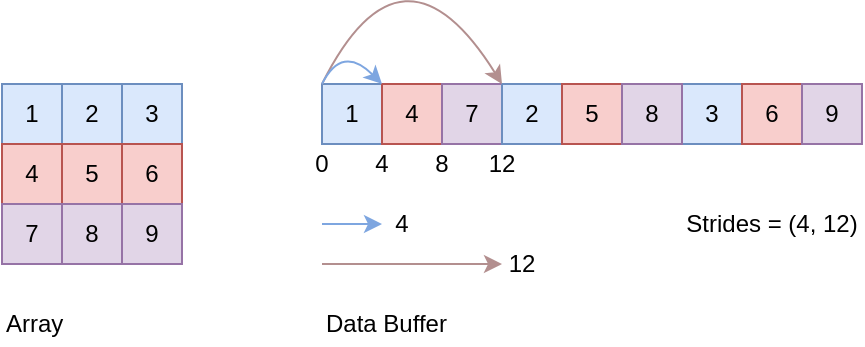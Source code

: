 <mxfile version="13.0.3" type="device"><diagram id="I-qJWanbIO9kbO5lfs7m" name="Page-1"><mxGraphModel dx="946" dy="613" grid="1" gridSize="10" guides="1" tooltips="1" connect="1" arrows="1" fold="1" page="1" pageScale="1" pageWidth="850" pageHeight="1100" math="0" shadow="0"><root><mxCell id="0"/><mxCell id="1" parent="0"/><mxCell id="Gix7Po1SfVu2nvXZ_3_9-1" value="1" style="rounded=0;whiteSpace=wrap;html=1;fillColor=#dae8fc;strokeColor=#6c8ebf;" parent="1" vertex="1"><mxGeometry x="20" y="60" width="30" height="30" as="geometry"/></mxCell><mxCell id="Gix7Po1SfVu2nvXZ_3_9-2" value="2" style="rounded=0;whiteSpace=wrap;html=1;fillColor=#dae8fc;strokeColor=#6c8ebf;" parent="1" vertex="1"><mxGeometry x="50" y="60" width="30" height="30" as="geometry"/></mxCell><mxCell id="Gix7Po1SfVu2nvXZ_3_9-3" value="3" style="rounded=0;whiteSpace=wrap;html=1;fillColor=#dae8fc;strokeColor=#6c8ebf;" parent="1" vertex="1"><mxGeometry x="80" y="60" width="30" height="30" as="geometry"/></mxCell><mxCell id="Gix7Po1SfVu2nvXZ_3_9-7" value="4" style="rounded=0;whiteSpace=wrap;html=1;fillColor=#f8cecc;strokeColor=#b85450;" parent="1" vertex="1"><mxGeometry x="20" y="90" width="30" height="30" as="geometry"/></mxCell><mxCell id="Gix7Po1SfVu2nvXZ_3_9-8" value="5" style="rounded=0;whiteSpace=wrap;html=1;fillColor=#f8cecc;strokeColor=#b85450;" parent="1" vertex="1"><mxGeometry x="50" y="90" width="30" height="30" as="geometry"/></mxCell><mxCell id="Gix7Po1SfVu2nvXZ_3_9-9" value="6" style="rounded=0;whiteSpace=wrap;html=1;fillColor=#f8cecc;strokeColor=#b85450;" parent="1" vertex="1"><mxGeometry x="80" y="90" width="30" height="30" as="geometry"/></mxCell><mxCell id="Gix7Po1SfVu2nvXZ_3_9-10" value="7" style="rounded=0;whiteSpace=wrap;html=1;fillColor=#e1d5e7;strokeColor=#9673a6;" parent="1" vertex="1"><mxGeometry x="20" y="120" width="30" height="30" as="geometry"/></mxCell><mxCell id="Gix7Po1SfVu2nvXZ_3_9-11" value="8" style="rounded=0;whiteSpace=wrap;html=1;fillColor=#e1d5e7;strokeColor=#9673a6;" parent="1" vertex="1"><mxGeometry x="50" y="120" width="30" height="30" as="geometry"/></mxCell><mxCell id="Gix7Po1SfVu2nvXZ_3_9-12" value="9" style="rounded=0;whiteSpace=wrap;html=1;fillColor=#e1d5e7;strokeColor=#9673a6;" parent="1" vertex="1"><mxGeometry x="80" y="120" width="30" height="30" as="geometry"/></mxCell><mxCell id="Gix7Po1SfVu2nvXZ_3_9-13" value="1" style="rounded=0;whiteSpace=wrap;html=1;fillColor=#dae8fc;strokeColor=#6c8ebf;" parent="1" vertex="1"><mxGeometry x="180" y="60" width="30" height="30" as="geometry"/></mxCell><mxCell id="Gix7Po1SfVu2nvXZ_3_9-14" value="4" style="rounded=0;whiteSpace=wrap;html=1;fillColor=#f8cecc;strokeColor=#b85450;" parent="1" vertex="1"><mxGeometry x="210" y="60" width="30" height="30" as="geometry"/></mxCell><mxCell id="Gix7Po1SfVu2nvXZ_3_9-15" value="7" style="rounded=0;whiteSpace=wrap;html=1;fillColor=#e1d5e7;strokeColor=#9673a6;" parent="1" vertex="1"><mxGeometry x="240" y="60" width="30" height="30" as="geometry"/></mxCell><mxCell id="Gix7Po1SfVu2nvXZ_3_9-16" value="3" style="rounded=0;whiteSpace=wrap;html=1;fillColor=#dae8fc;strokeColor=#6c8ebf;" parent="1" vertex="1"><mxGeometry x="360" y="60" width="30" height="30" as="geometry"/></mxCell><mxCell id="Gix7Po1SfVu2nvXZ_3_9-17" value="6" style="rounded=0;whiteSpace=wrap;html=1;fillColor=#f8cecc;strokeColor=#b85450;" parent="1" vertex="1"><mxGeometry x="390" y="60" width="30" height="30" as="geometry"/></mxCell><mxCell id="Gix7Po1SfVu2nvXZ_3_9-18" value="9" style="rounded=0;whiteSpace=wrap;html=1;fillColor=#e1d5e7;strokeColor=#9673a6;" parent="1" vertex="1"><mxGeometry x="420" y="60" width="30" height="30" as="geometry"/></mxCell><mxCell id="Gix7Po1SfVu2nvXZ_3_9-19" value="2" style="rounded=0;whiteSpace=wrap;html=1;fillColor=#dae8fc;strokeColor=#6c8ebf;" parent="1" vertex="1"><mxGeometry x="270" y="60" width="30" height="30" as="geometry"/></mxCell><mxCell id="Gix7Po1SfVu2nvXZ_3_9-20" value="5" style="rounded=0;whiteSpace=wrap;html=1;fillColor=#f8cecc;strokeColor=#b85450;" parent="1" vertex="1"><mxGeometry x="300" y="60" width="30" height="30" as="geometry"/></mxCell><mxCell id="Gix7Po1SfVu2nvXZ_3_9-21" value="8" style="rounded=0;whiteSpace=wrap;html=1;fillColor=#e1d5e7;strokeColor=#9673a6;" parent="1" vertex="1"><mxGeometry x="330" y="60" width="30" height="30" as="geometry"/></mxCell><mxCell id="Gix7Po1SfVu2nvXZ_3_9-22" value="" style="endArrow=classic;html=1;exitX=0;exitY=0;exitDx=0;exitDy=0;entryX=0;entryY=0;entryDx=0;entryDy=0;curved=1;strokeColor=#B38F8F;" parent="1" source="Gix7Po1SfVu2nvXZ_3_9-13" target="Gix7Po1SfVu2nvXZ_3_9-19" edge="1"><mxGeometry width="50" height="50" relative="1" as="geometry"><mxPoint x="140" y="230" as="sourcePoint"/><mxPoint x="190" y="180" as="targetPoint"/><Array as="points"><mxPoint x="220" y="-20"/></Array></mxGeometry></mxCell><mxCell id="Gix7Po1SfVu2nvXZ_3_9-24" value="0" style="text;html=1;strokeColor=none;fillColor=none;align=center;verticalAlign=middle;whiteSpace=wrap;rounded=0;" parent="1" vertex="1"><mxGeometry x="170" y="90" width="20" height="20" as="geometry"/></mxCell><mxCell id="Gix7Po1SfVu2nvXZ_3_9-26" value="4" style="text;html=1;strokeColor=none;fillColor=none;align=center;verticalAlign=middle;whiteSpace=wrap;rounded=0;" parent="1" vertex="1"><mxGeometry x="200" y="90" width="20" height="20" as="geometry"/></mxCell><mxCell id="Gix7Po1SfVu2nvXZ_3_9-27" value="8" style="text;html=1;strokeColor=none;fillColor=none;align=center;verticalAlign=middle;whiteSpace=wrap;rounded=0;" parent="1" vertex="1"><mxGeometry x="230" y="90" width="20" height="20" as="geometry"/></mxCell><mxCell id="Gix7Po1SfVu2nvXZ_3_9-28" value="12" style="text;html=1;strokeColor=none;fillColor=none;align=center;verticalAlign=middle;whiteSpace=wrap;rounded=0;" parent="1" vertex="1"><mxGeometry x="260" y="90" width="20" height="20" as="geometry"/></mxCell><mxCell id="Gix7Po1SfVu2nvXZ_3_9-29" value="" style="endArrow=classic;html=1;entryX=0;entryY=0;entryDx=0;entryDy=0;curved=1;strokeColor=#7EA6E0;" parent="1" target="Gix7Po1SfVu2nvXZ_3_9-14" edge="1"><mxGeometry width="50" height="50" relative="1" as="geometry"><mxPoint x="180" y="60" as="sourcePoint"/><mxPoint x="280" y="70" as="targetPoint"/><Array as="points"><mxPoint x="190" y="40"/></Array></mxGeometry></mxCell><mxCell id="Gix7Po1SfVu2nvXZ_3_9-32" value="4" style="text;html=1;strokeColor=none;fillColor=none;align=center;verticalAlign=middle;whiteSpace=wrap;rounded=0;" parent="1" vertex="1"><mxGeometry x="210" y="120" width="20" height="20" as="geometry"/></mxCell><mxCell id="Gix7Po1SfVu2nvXZ_3_9-33" value="" style="endArrow=classic;html=1;curved=1;strokeColor=#7EA6E0;" parent="1" edge="1"><mxGeometry width="50" height="50" relative="1" as="geometry"><mxPoint x="180" y="130" as="sourcePoint"/><mxPoint x="210" y="130" as="targetPoint"/><Array as="points"/></mxGeometry></mxCell><mxCell id="Gix7Po1SfVu2nvXZ_3_9-34" value="" style="endArrow=classic;html=1;exitX=0;exitY=0;exitDx=0;exitDy=0;entryX=0;entryY=0;entryDx=0;entryDy=0;curved=1;strokeColor=#B38F8F;" parent="1" edge="1"><mxGeometry width="50" height="50" relative="1" as="geometry"><mxPoint x="180" y="150" as="sourcePoint"/><mxPoint x="270" y="150" as="targetPoint"/><Array as="points"/></mxGeometry></mxCell><mxCell id="Gix7Po1SfVu2nvXZ_3_9-35" value="12" style="text;html=1;strokeColor=none;fillColor=none;align=center;verticalAlign=middle;whiteSpace=wrap;rounded=0;" parent="1" vertex="1"><mxGeometry x="270" y="140" width="20" height="20" as="geometry"/></mxCell><mxCell id="Gix7Po1SfVu2nvXZ_3_9-36" value="Strides = (4, 12)" style="text;html=1;strokeColor=none;fillColor=none;align=center;verticalAlign=middle;whiteSpace=wrap;rounded=0;" parent="1" vertex="1"><mxGeometry x="360" y="120" width="90" height="20" as="geometry"/></mxCell><mxCell id="Gix7Po1SfVu2nvXZ_3_9-37" value="Array" style="text;html=1;strokeColor=none;fillColor=none;align=left;verticalAlign=middle;whiteSpace=wrap;rounded=0;" parent="1" vertex="1"><mxGeometry x="20" y="170" width="40" height="20" as="geometry"/></mxCell><mxCell id="Gix7Po1SfVu2nvXZ_3_9-38" value="Data Buffer" style="text;html=1;strokeColor=none;fillColor=none;align=left;verticalAlign=middle;whiteSpace=wrap;rounded=0;" parent="1" vertex="1"><mxGeometry x="180" y="170" width="80" height="20" as="geometry"/></mxCell></root></mxGraphModel></diagram></mxfile>